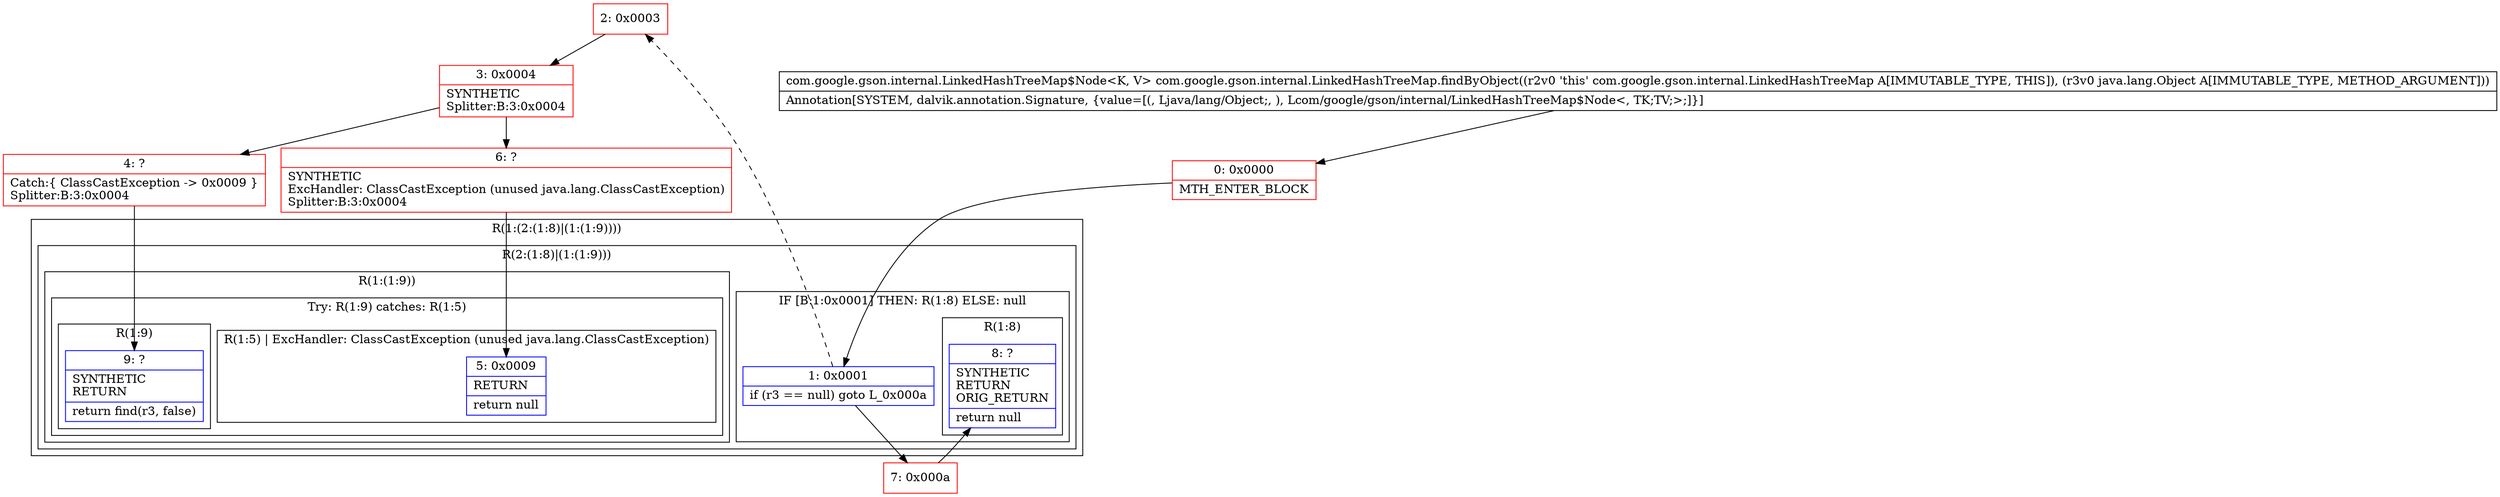 digraph "CFG forcom.google.gson.internal.LinkedHashTreeMap.findByObject(Ljava\/lang\/Object;)Lcom\/google\/gson\/internal\/LinkedHashTreeMap$Node;" {
subgraph cluster_Region_2010300875 {
label = "R(1:(2:(1:8)|(1:(1:9))))";
node [shape=record,color=blue];
subgraph cluster_Region_1982853940 {
label = "R(2:(1:8)|(1:(1:9)))";
node [shape=record,color=blue];
subgraph cluster_IfRegion_2117746495 {
label = "IF [B:1:0x0001] THEN: R(1:8) ELSE: null";
node [shape=record,color=blue];
Node_1 [shape=record,label="{1\:\ 0x0001|if (r3 == null) goto L_0x000a\l}"];
subgraph cluster_Region_104318531 {
label = "R(1:8)";
node [shape=record,color=blue];
Node_8 [shape=record,label="{8\:\ ?|SYNTHETIC\lRETURN\lORIG_RETURN\l|return null\l}"];
}
}
subgraph cluster_Region_1728742359 {
label = "R(1:(1:9))";
node [shape=record,color=blue];
subgraph cluster_TryCatchRegion_1848998481 {
label = "Try: R(1:9) catches: R(1:5)";
node [shape=record,color=blue];
subgraph cluster_Region_1096381295 {
label = "R(1:9)";
node [shape=record,color=blue];
Node_9 [shape=record,label="{9\:\ ?|SYNTHETIC\lRETURN\l|return find(r3, false)\l}"];
}
subgraph cluster_Region_2045030617 {
label = "R(1:5) | ExcHandler: ClassCastException (unused java.lang.ClassCastException)\l";
node [shape=record,color=blue];
Node_5 [shape=record,label="{5\:\ 0x0009|RETURN\l|return null\l}"];
}
}
}
}
}
subgraph cluster_Region_2045030617 {
label = "R(1:5) | ExcHandler: ClassCastException (unused java.lang.ClassCastException)\l";
node [shape=record,color=blue];
Node_5 [shape=record,label="{5\:\ 0x0009|RETURN\l|return null\l}"];
}
Node_0 [shape=record,color=red,label="{0\:\ 0x0000|MTH_ENTER_BLOCK\l}"];
Node_2 [shape=record,color=red,label="{2\:\ 0x0003}"];
Node_3 [shape=record,color=red,label="{3\:\ 0x0004|SYNTHETIC\lSplitter:B:3:0x0004\l}"];
Node_4 [shape=record,color=red,label="{4\:\ ?|Catch:\{ ClassCastException \-\> 0x0009 \}\lSplitter:B:3:0x0004\l}"];
Node_6 [shape=record,color=red,label="{6\:\ ?|SYNTHETIC\lExcHandler: ClassCastException (unused java.lang.ClassCastException)\lSplitter:B:3:0x0004\l}"];
Node_7 [shape=record,color=red,label="{7\:\ 0x000a}"];
MethodNode[shape=record,label="{com.google.gson.internal.LinkedHashTreeMap$Node\<K, V\> com.google.gson.internal.LinkedHashTreeMap.findByObject((r2v0 'this' com.google.gson.internal.LinkedHashTreeMap A[IMMUTABLE_TYPE, THIS]), (r3v0 java.lang.Object A[IMMUTABLE_TYPE, METHOD_ARGUMENT]))  | Annotation[SYSTEM, dalvik.annotation.Signature, \{value=[(, Ljava\/lang\/Object;, ), Lcom\/google\/gson\/internal\/LinkedHashTreeMap$Node\<, TK;TV;\>;]\}]\l}"];
MethodNode -> Node_0;
Node_1 -> Node_2[style=dashed];
Node_1 -> Node_7;
Node_0 -> Node_1;
Node_2 -> Node_3;
Node_3 -> Node_4;
Node_3 -> Node_6;
Node_4 -> Node_9;
Node_6 -> Node_5;
Node_7 -> Node_8;
}


